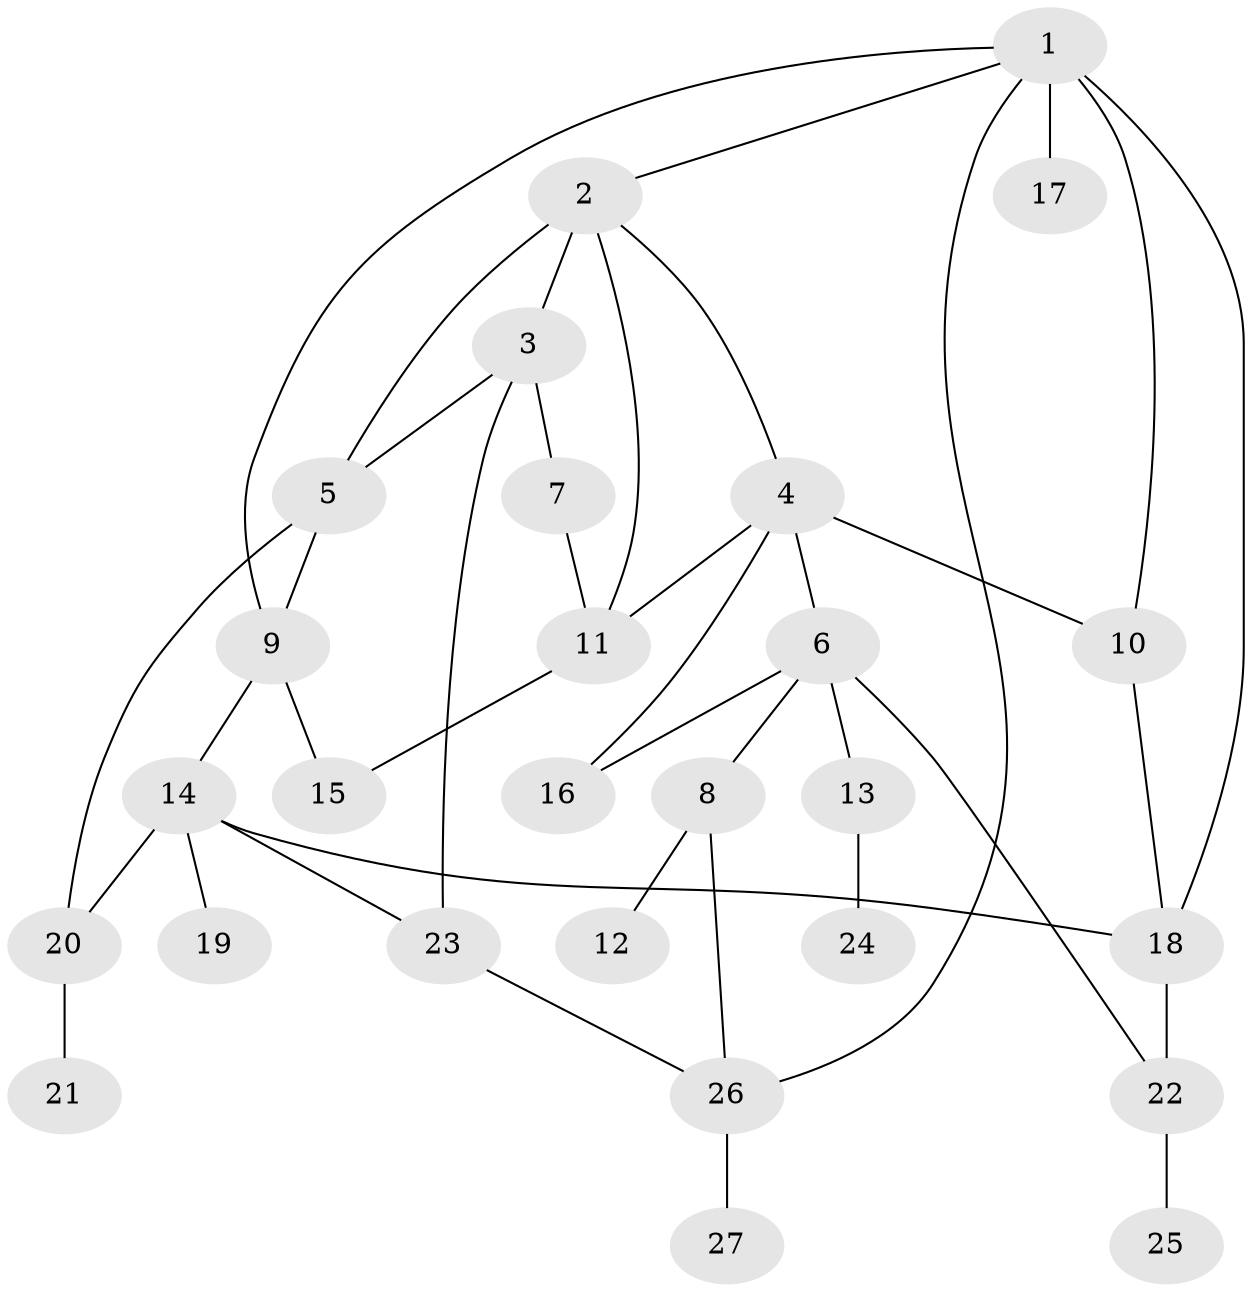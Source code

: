 // original degree distribution, {7: 0.037037037037037035, 3: 0.2777777777777778, 6: 0.037037037037037035, 2: 0.35185185185185186, 4: 0.09259259259259259, 1: 0.16666666666666666, 5: 0.037037037037037035}
// Generated by graph-tools (version 1.1) at 2025/48/03/04/25 22:48:46]
// undirected, 27 vertices, 40 edges
graph export_dot {
  node [color=gray90,style=filled];
  1;
  2;
  3;
  4;
  5;
  6;
  7;
  8;
  9;
  10;
  11;
  12;
  13;
  14;
  15;
  16;
  17;
  18;
  19;
  20;
  21;
  22;
  23;
  24;
  25;
  26;
  27;
  1 -- 2 [weight=1.0];
  1 -- 9 [weight=1.0];
  1 -- 10 [weight=1.0];
  1 -- 17 [weight=1.0];
  1 -- 18 [weight=2.0];
  1 -- 26 [weight=1.0];
  2 -- 3 [weight=1.0];
  2 -- 4 [weight=1.0];
  2 -- 5 [weight=2.0];
  2 -- 11 [weight=1.0];
  3 -- 5 [weight=1.0];
  3 -- 7 [weight=1.0];
  3 -- 23 [weight=1.0];
  4 -- 6 [weight=2.0];
  4 -- 10 [weight=1.0];
  4 -- 11 [weight=3.0];
  4 -- 16 [weight=1.0];
  5 -- 9 [weight=1.0];
  5 -- 20 [weight=1.0];
  6 -- 8 [weight=1.0];
  6 -- 13 [weight=1.0];
  6 -- 16 [weight=1.0];
  6 -- 22 [weight=1.0];
  7 -- 11 [weight=1.0];
  8 -- 12 [weight=1.0];
  8 -- 26 [weight=1.0];
  9 -- 14 [weight=1.0];
  9 -- 15 [weight=1.0];
  10 -- 18 [weight=1.0];
  11 -- 15 [weight=1.0];
  13 -- 24 [weight=1.0];
  14 -- 18 [weight=1.0];
  14 -- 19 [weight=1.0];
  14 -- 20 [weight=1.0];
  14 -- 23 [weight=1.0];
  18 -- 22 [weight=2.0];
  20 -- 21 [weight=1.0];
  22 -- 25 [weight=1.0];
  23 -- 26 [weight=1.0];
  26 -- 27 [weight=1.0];
}
